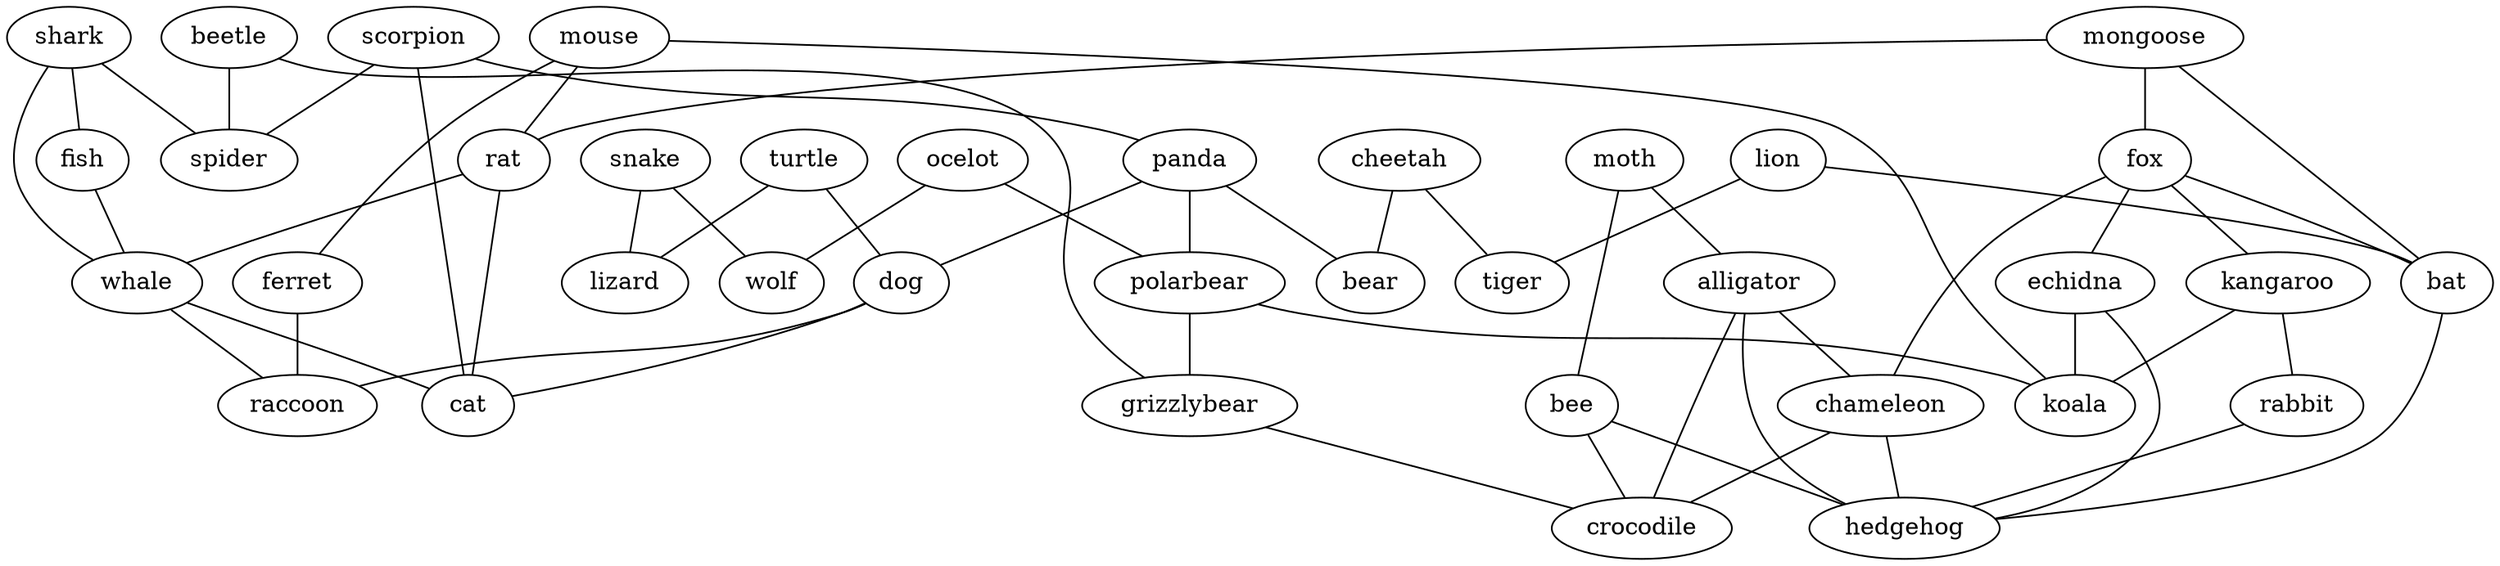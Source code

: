 strict graph  {
	turtle -- dog	 [weight=1];
	turtle -- lizard	 [weight=1];
	shark -- fish	 [weight=1];
	shark -- spider	 [weight=1];
	shark -- whale	 [weight=1];
	moth -- alligator	 [weight=1];
	moth -- bee	 [weight=1];
	mongoose -- fox	 [weight=1];
	mongoose -- rat	 [weight=1];
	mongoose -- bat	 [weight=1];
	lion -- tiger	 [weight=1];
	lion -- bat	 [weight=1];
	ocelot -- polarbear	 [weight=1];
	ocelot -- wolf	 [weight=1];
	beetle -- grizzlybear	 [weight=1];
	beetle -- spider	 [weight=1];
	alligator -- chameleon	 [weight=1];
	alligator -- crocodile	 [weight=1];
	alligator -- hedgehog	 [weight=1];
	mouse -- rat	 [weight=1];
	mouse -- ferret	 [weight=1];
	mouse -- koala	 [weight=1];
	scorpion -- panda	 [weight=1];
	scorpion -- spider	 [weight=1];
	scorpion -- cat	 [weight=1];
	fox -- chameleon	 [weight=1];
	fox -- kangaroo	 [weight=1];
	fox -- echidna	 [weight=1];
	fox -- bat	 [weight=1];
	panda -- polarbear	 [weight=1];
	panda -- bear	 [weight=1];
	panda -- dog	 [weight=1];
	cheetah -- bear	 [weight=1];
	cheetah -- tiger	 [weight=1];
	fish -- whale	 [weight=1];
	rat -- whale	 [weight=1];
	rat -- cat	 [weight=1];
	polarbear -- grizzlybear	 [weight=1];
	polarbear -- koala	 [weight=1];
	grizzlybear -- crocodile	 [weight=1];
	chameleon -- crocodile	 [weight=1];
	chameleon -- hedgehog	 [weight=1];
	kangaroo -- rabbit	 [weight=1];
	kangaroo -- koala	 [weight=1];
	ferret -- raccoon	 [weight=1];
	echidna -- koala	 [weight=1];
	echidna -- hedgehog	 [weight=1];
	snake -- lizard	 [weight=1];
	snake -- wolf	 [weight=1];
	rabbit -- hedgehog	 [weight=1];
	whale -- cat	 [weight=1];
	whale -- raccoon	 [weight=1];
	bat -- hedgehog	 [weight=1];
	bee -- crocodile	 [weight=1];
	bee -- hedgehog	 [weight=1];
	dog -- cat	 [weight=1];
	dog -- raccoon	 [weight=1];
}
